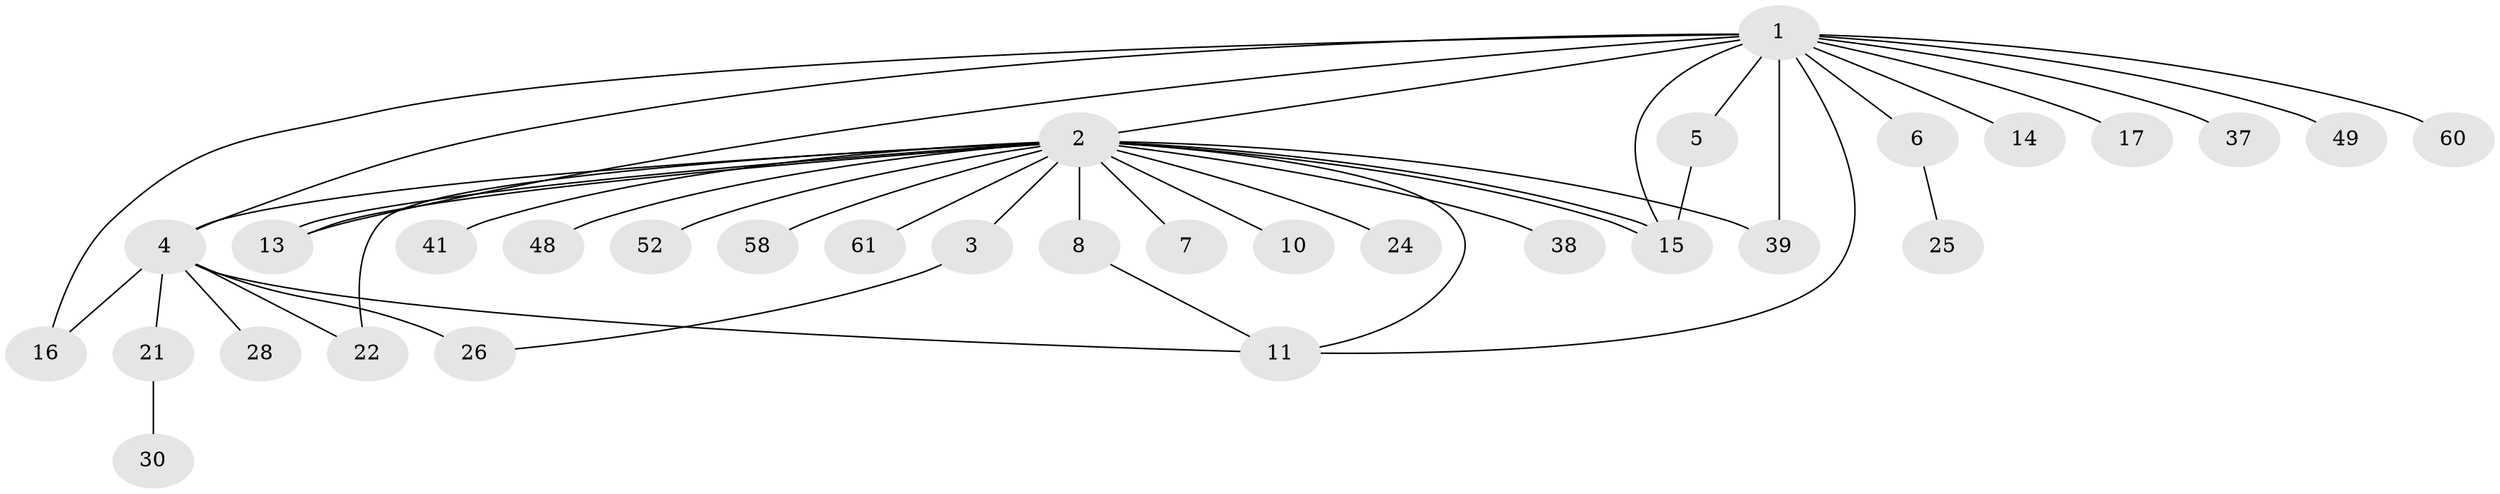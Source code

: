 // original degree distribution, {15: 0.015384615384615385, 21: 0.015384615384615385, 2: 0.27692307692307694, 17: 0.015384615384615385, 1: 0.49230769230769234, 3: 0.07692307692307693, 4: 0.046153846153846156, 5: 0.06153846153846154}
// Generated by graph-tools (version 1.1) at 2025/18/03/04/25 18:18:13]
// undirected, 32 vertices, 44 edges
graph export_dot {
graph [start="1"]
  node [color=gray90,style=filled];
  1;
  2 [super="+36"];
  3;
  4 [super="+31+19+35+18+9+64+62+43+56+12"];
  5;
  6;
  7;
  8 [super="+23"];
  10 [super="+51"];
  11 [super="+42"];
  13;
  14;
  15 [super="+20"];
  16 [super="+32"];
  17;
  21;
  22 [super="+33+34"];
  24;
  25;
  26 [super="+65"];
  28;
  30;
  37;
  38;
  39;
  41;
  48 [super="+55"];
  49;
  52;
  58;
  60;
  61;
  1 -- 2;
  1 -- 4 [weight=2];
  1 -- 5;
  1 -- 6;
  1 -- 11;
  1 -- 13;
  1 -- 14;
  1 -- 15;
  1 -- 16;
  1 -- 17;
  1 -- 37;
  1 -- 39;
  1 -- 49;
  1 -- 60;
  2 -- 3;
  2 -- 4;
  2 -- 7;
  2 -- 8;
  2 -- 10;
  2 -- 13;
  2 -- 13;
  2 -- 15;
  2 -- 15;
  2 -- 24;
  2 -- 38;
  2 -- 39;
  2 -- 41;
  2 -- 48;
  2 -- 52;
  2 -- 58;
  2 -- 61;
  2 -- 22;
  2 -- 11 [weight=2];
  3 -- 26;
  4 -- 22;
  4 -- 26 [weight=2];
  4 -- 11 [weight=2];
  4 -- 16 [weight=2];
  4 -- 21;
  4 -- 28;
  5 -- 15;
  6 -- 25;
  8 -- 11;
  21 -- 30;
}
